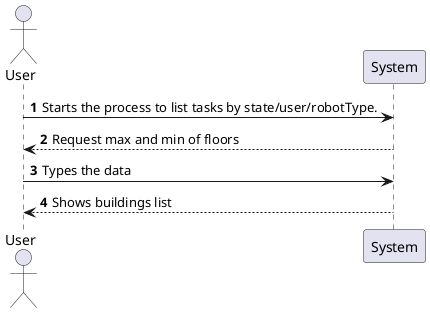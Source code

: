 @startuml

autonumber
actor "User" as CM

CM -> System: Starts the process to list tasks by state/user/robotType.
System --> CM: Request max and min of floors
CM -> System: Types the data
CM <-- System: Shows buildings list


@enduml
